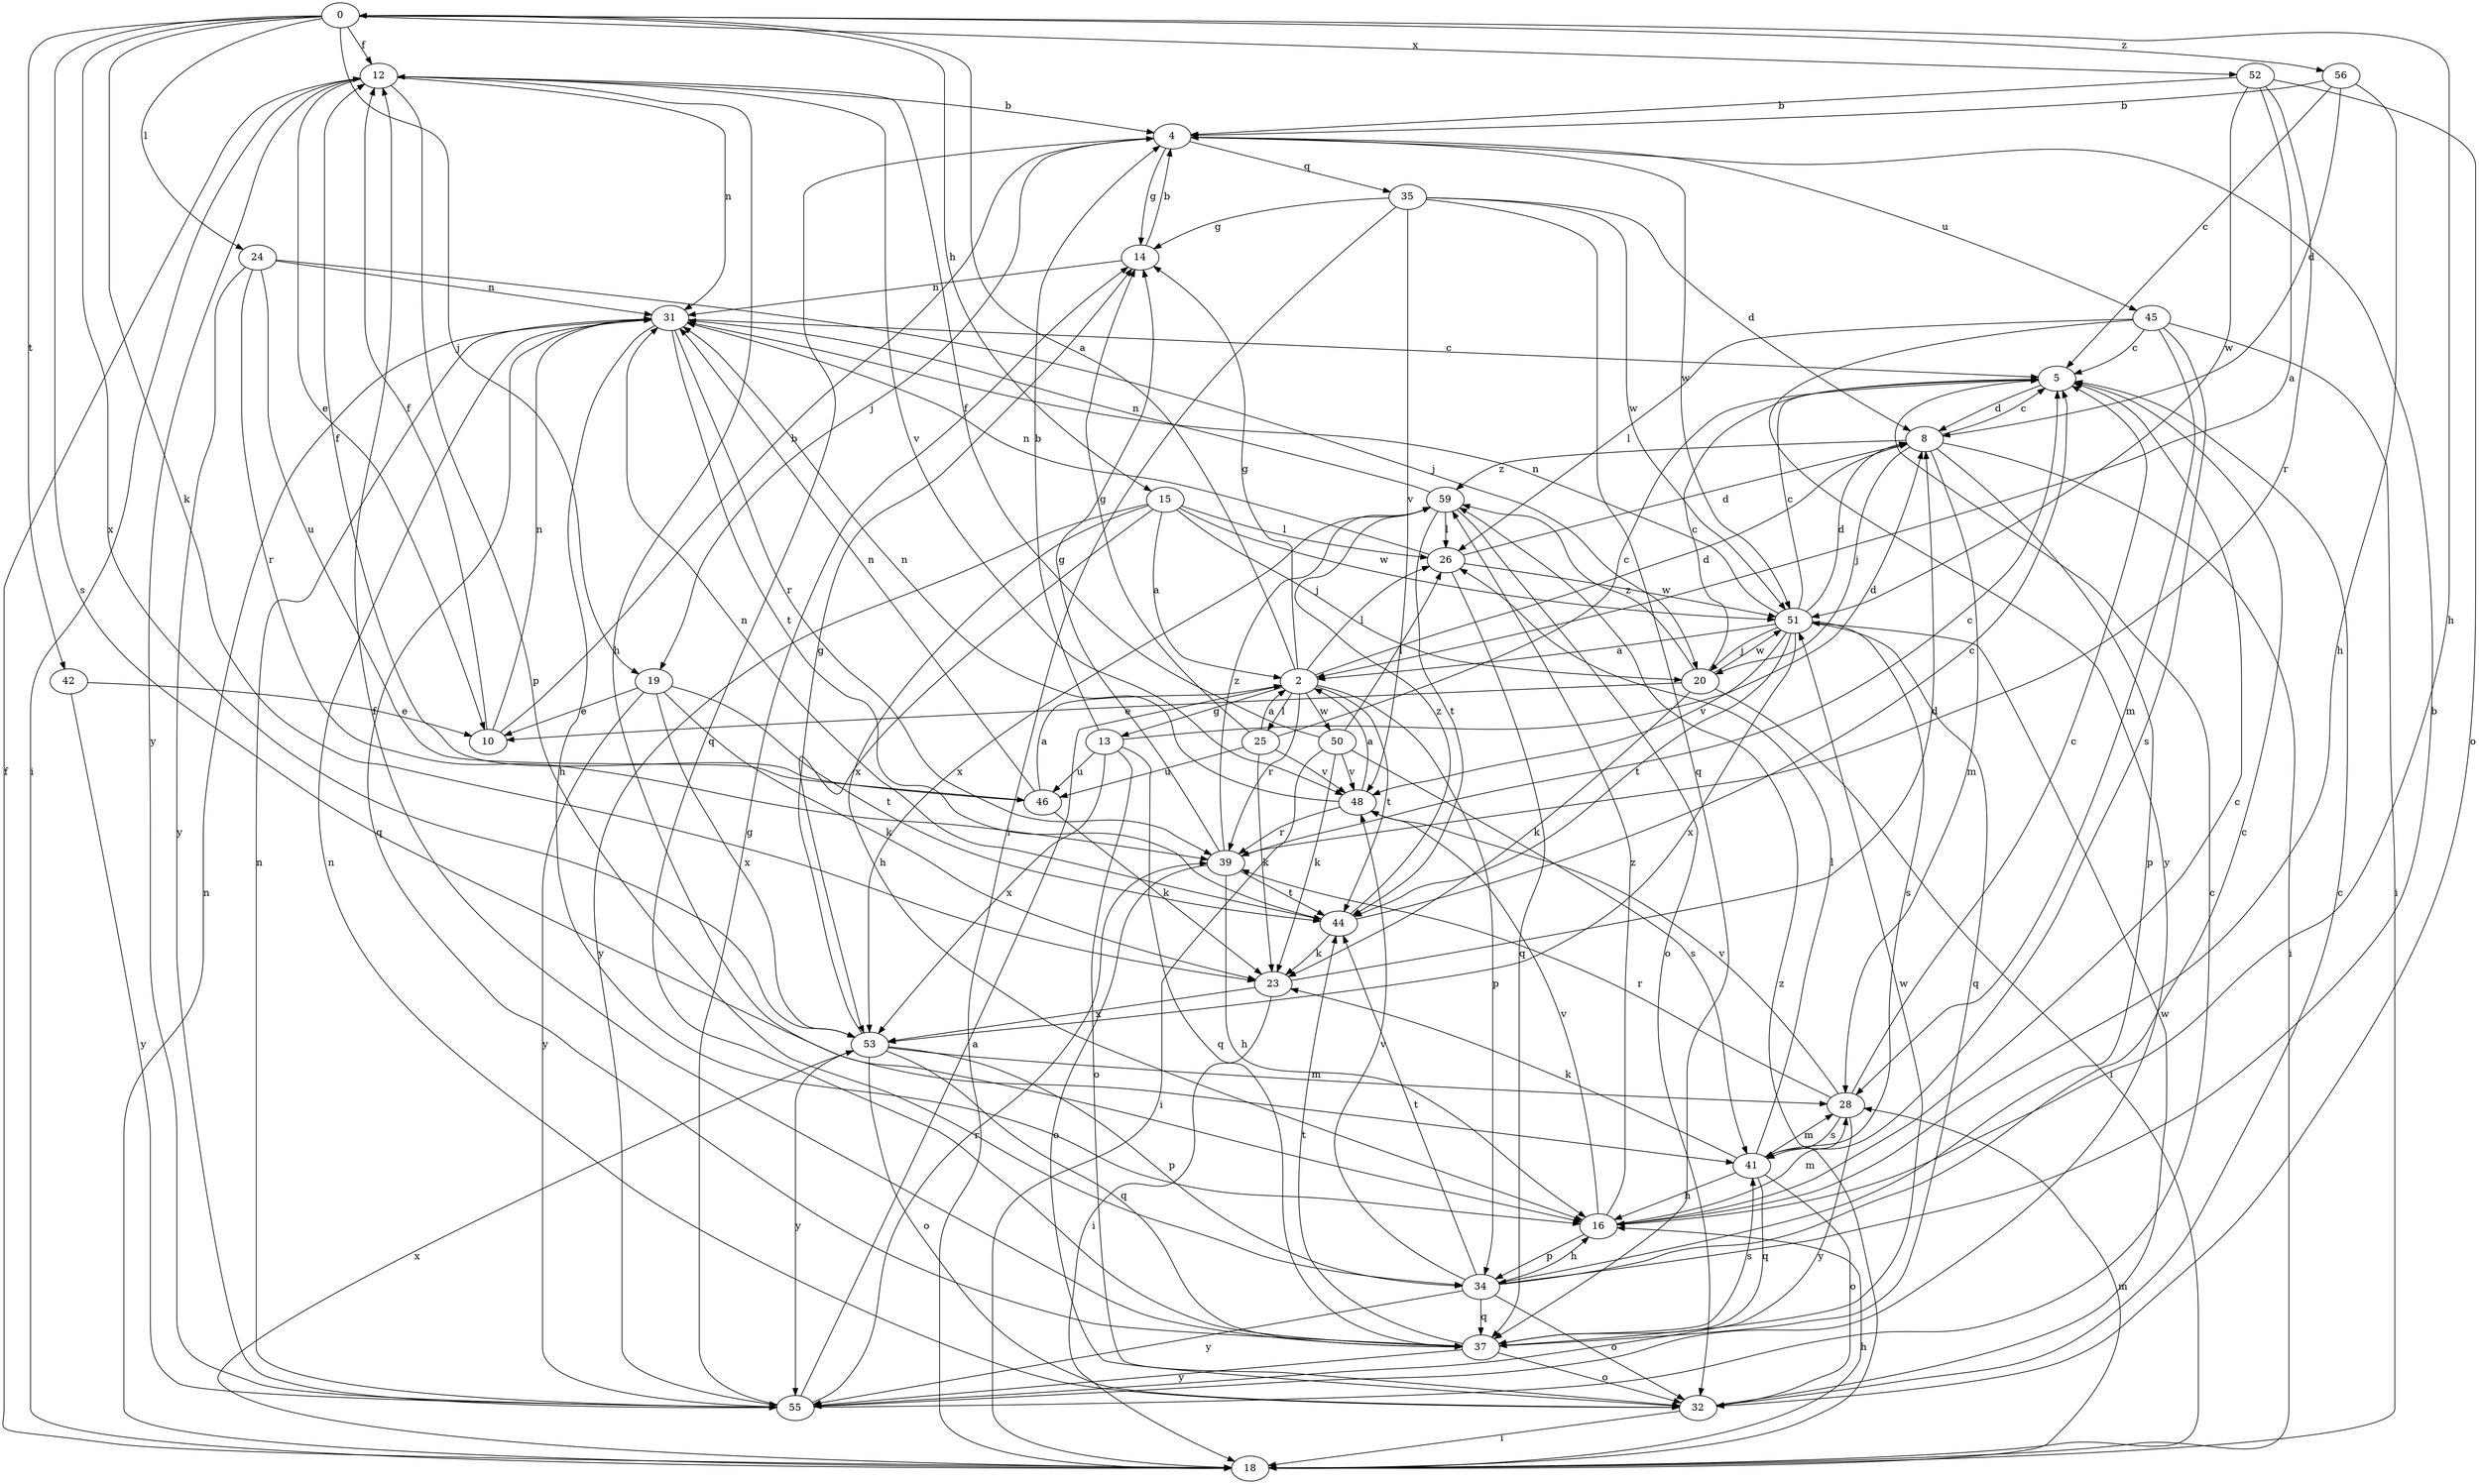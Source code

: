 strict digraph  {
0;
2;
4;
5;
8;
10;
12;
13;
14;
15;
16;
18;
19;
20;
23;
24;
25;
26;
28;
31;
32;
34;
35;
37;
39;
41;
42;
44;
45;
46;
48;
50;
51;
52;
53;
55;
56;
59;
0 -> 12  [label=f];
0 -> 15  [label=h];
0 -> 16  [label=h];
0 -> 19  [label=j];
0 -> 23  [label=k];
0 -> 24  [label=l];
0 -> 41  [label=s];
0 -> 42  [label=t];
0 -> 52  [label=x];
0 -> 53  [label=x];
0 -> 56  [label=z];
2 -> 0  [label=a];
2 -> 8  [label=d];
2 -> 13  [label=g];
2 -> 14  [label=g];
2 -> 25  [label=l];
2 -> 26  [label=l];
2 -> 34  [label=p];
2 -> 39  [label=r];
2 -> 44  [label=t];
2 -> 50  [label=w];
4 -> 14  [label=g];
4 -> 19  [label=j];
4 -> 35  [label=q];
4 -> 37  [label=q];
4 -> 45  [label=u];
4 -> 51  [label=w];
5 -> 8  [label=d];
8 -> 5  [label=c];
8 -> 18  [label=i];
8 -> 20  [label=j];
8 -> 28  [label=m];
8 -> 34  [label=p];
8 -> 59  [label=z];
10 -> 4  [label=b];
10 -> 12  [label=f];
10 -> 31  [label=n];
12 -> 4  [label=b];
12 -> 10  [label=e];
12 -> 16  [label=h];
12 -> 18  [label=i];
12 -> 31  [label=n];
12 -> 34  [label=p];
12 -> 48  [label=v];
12 -> 55  [label=y];
13 -> 4  [label=b];
13 -> 8  [label=d];
13 -> 32  [label=o];
13 -> 37  [label=q];
13 -> 46  [label=u];
13 -> 53  [label=x];
14 -> 4  [label=b];
14 -> 31  [label=n];
15 -> 2  [label=a];
15 -> 16  [label=h];
15 -> 20  [label=j];
15 -> 26  [label=l];
15 -> 51  [label=w];
15 -> 53  [label=x];
15 -> 55  [label=y];
16 -> 5  [label=c];
16 -> 28  [label=m];
16 -> 34  [label=p];
16 -> 48  [label=v];
16 -> 59  [label=z];
18 -> 12  [label=f];
18 -> 16  [label=h];
18 -> 28  [label=m];
18 -> 31  [label=n];
18 -> 53  [label=x];
18 -> 59  [label=z];
19 -> 10  [label=e];
19 -> 23  [label=k];
19 -> 44  [label=t];
19 -> 53  [label=x];
19 -> 55  [label=y];
20 -> 5  [label=c];
20 -> 10  [label=e];
20 -> 18  [label=i];
20 -> 23  [label=k];
20 -> 51  [label=w];
20 -> 59  [label=z];
23 -> 8  [label=d];
23 -> 18  [label=i];
23 -> 53  [label=x];
24 -> 20  [label=j];
24 -> 31  [label=n];
24 -> 39  [label=r];
24 -> 46  [label=u];
24 -> 55  [label=y];
25 -> 2  [label=a];
25 -> 5  [label=c];
25 -> 14  [label=g];
25 -> 23  [label=k];
25 -> 46  [label=u];
25 -> 48  [label=v];
26 -> 8  [label=d];
26 -> 31  [label=n];
26 -> 37  [label=q];
26 -> 51  [label=w];
28 -> 5  [label=c];
28 -> 39  [label=r];
28 -> 41  [label=s];
28 -> 48  [label=v];
28 -> 55  [label=y];
31 -> 5  [label=c];
31 -> 16  [label=h];
31 -> 37  [label=q];
31 -> 39  [label=r];
31 -> 44  [label=t];
32 -> 5  [label=c];
32 -> 18  [label=i];
32 -> 31  [label=n];
32 -> 51  [label=w];
34 -> 4  [label=b];
34 -> 5  [label=c];
34 -> 16  [label=h];
34 -> 32  [label=o];
34 -> 37  [label=q];
34 -> 44  [label=t];
34 -> 48  [label=v];
34 -> 55  [label=y];
35 -> 8  [label=d];
35 -> 14  [label=g];
35 -> 18  [label=i];
35 -> 37  [label=q];
35 -> 48  [label=v];
35 -> 51  [label=w];
37 -> 12  [label=f];
37 -> 32  [label=o];
37 -> 41  [label=s];
37 -> 44  [label=t];
37 -> 51  [label=w];
37 -> 55  [label=y];
39 -> 5  [label=c];
39 -> 14  [label=g];
39 -> 16  [label=h];
39 -> 32  [label=o];
39 -> 44  [label=t];
39 -> 59  [label=z];
41 -> 16  [label=h];
41 -> 23  [label=k];
41 -> 26  [label=l];
41 -> 28  [label=m];
41 -> 32  [label=o];
41 -> 37  [label=q];
42 -> 10  [label=e];
42 -> 55  [label=y];
44 -> 5  [label=c];
44 -> 23  [label=k];
44 -> 31  [label=n];
44 -> 59  [label=z];
45 -> 5  [label=c];
45 -> 18  [label=i];
45 -> 26  [label=l];
45 -> 28  [label=m];
45 -> 41  [label=s];
45 -> 55  [label=y];
46 -> 2  [label=a];
46 -> 12  [label=f];
46 -> 23  [label=k];
46 -> 31  [label=n];
48 -> 2  [label=a];
48 -> 31  [label=n];
48 -> 39  [label=r];
50 -> 12  [label=f];
50 -> 18  [label=i];
50 -> 23  [label=k];
50 -> 26  [label=l];
50 -> 41  [label=s];
50 -> 48  [label=v];
51 -> 2  [label=a];
51 -> 5  [label=c];
51 -> 8  [label=d];
51 -> 20  [label=j];
51 -> 31  [label=n];
51 -> 37  [label=q];
51 -> 41  [label=s];
51 -> 44  [label=t];
51 -> 48  [label=v];
51 -> 53  [label=x];
52 -> 2  [label=a];
52 -> 4  [label=b];
52 -> 32  [label=o];
52 -> 39  [label=r];
52 -> 51  [label=w];
53 -> 14  [label=g];
53 -> 28  [label=m];
53 -> 32  [label=o];
53 -> 34  [label=p];
53 -> 37  [label=q];
53 -> 55  [label=y];
55 -> 2  [label=a];
55 -> 5  [label=c];
55 -> 14  [label=g];
55 -> 31  [label=n];
55 -> 39  [label=r];
56 -> 4  [label=b];
56 -> 5  [label=c];
56 -> 8  [label=d];
56 -> 16  [label=h];
59 -> 26  [label=l];
59 -> 31  [label=n];
59 -> 32  [label=o];
59 -> 44  [label=t];
59 -> 53  [label=x];
}
